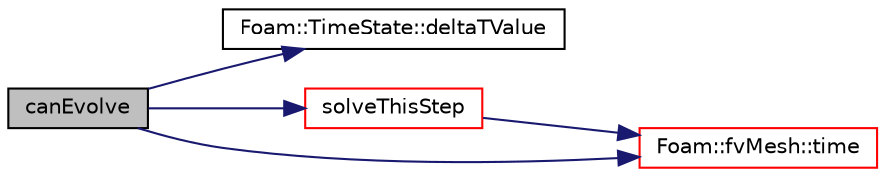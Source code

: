 digraph "canEvolve"
{
  bgcolor="transparent";
  edge [fontname="Helvetica",fontsize="10",labelfontname="Helvetica",labelfontsize="10"];
  node [fontname="Helvetica",fontsize="10",shape=record];
  rankdir="LR";
  Node604 [label="canEvolve",height=0.2,width=0.4,color="black", fillcolor="grey75", style="filled", fontcolor="black"];
  Node604 -> Node605 [color="midnightblue",fontsize="10",style="solid",fontname="Helvetica"];
  Node605 [label="Foam::TimeState::deltaTValue",height=0.2,width=0.4,color="black",URL="$a27469.html#a7b713a001e890d3c08ba20b49294c99b",tooltip="Return time step value. "];
  Node604 -> Node606 [color="midnightblue",fontsize="10",style="solid",fontname="Helvetica"];
  Node606 [label="solveThisStep",height=0.2,width=0.4,color="red",URL="$a24889.html#ae83542f43964ca2aacfb65929c81ac83",tooltip="Returns true if performing a cloud iteration this calc step. "];
  Node606 -> Node607 [color="midnightblue",fontsize="10",style="solid",fontname="Helvetica"];
  Node607 [label="Foam::fvMesh::time",height=0.2,width=0.4,color="red",URL="$a23593.html#a0d94096809fe3376b29a2a29ca11bb18",tooltip="Return the top-level database. "];
  Node604 -> Node607 [color="midnightblue",fontsize="10",style="solid",fontname="Helvetica"];
}

